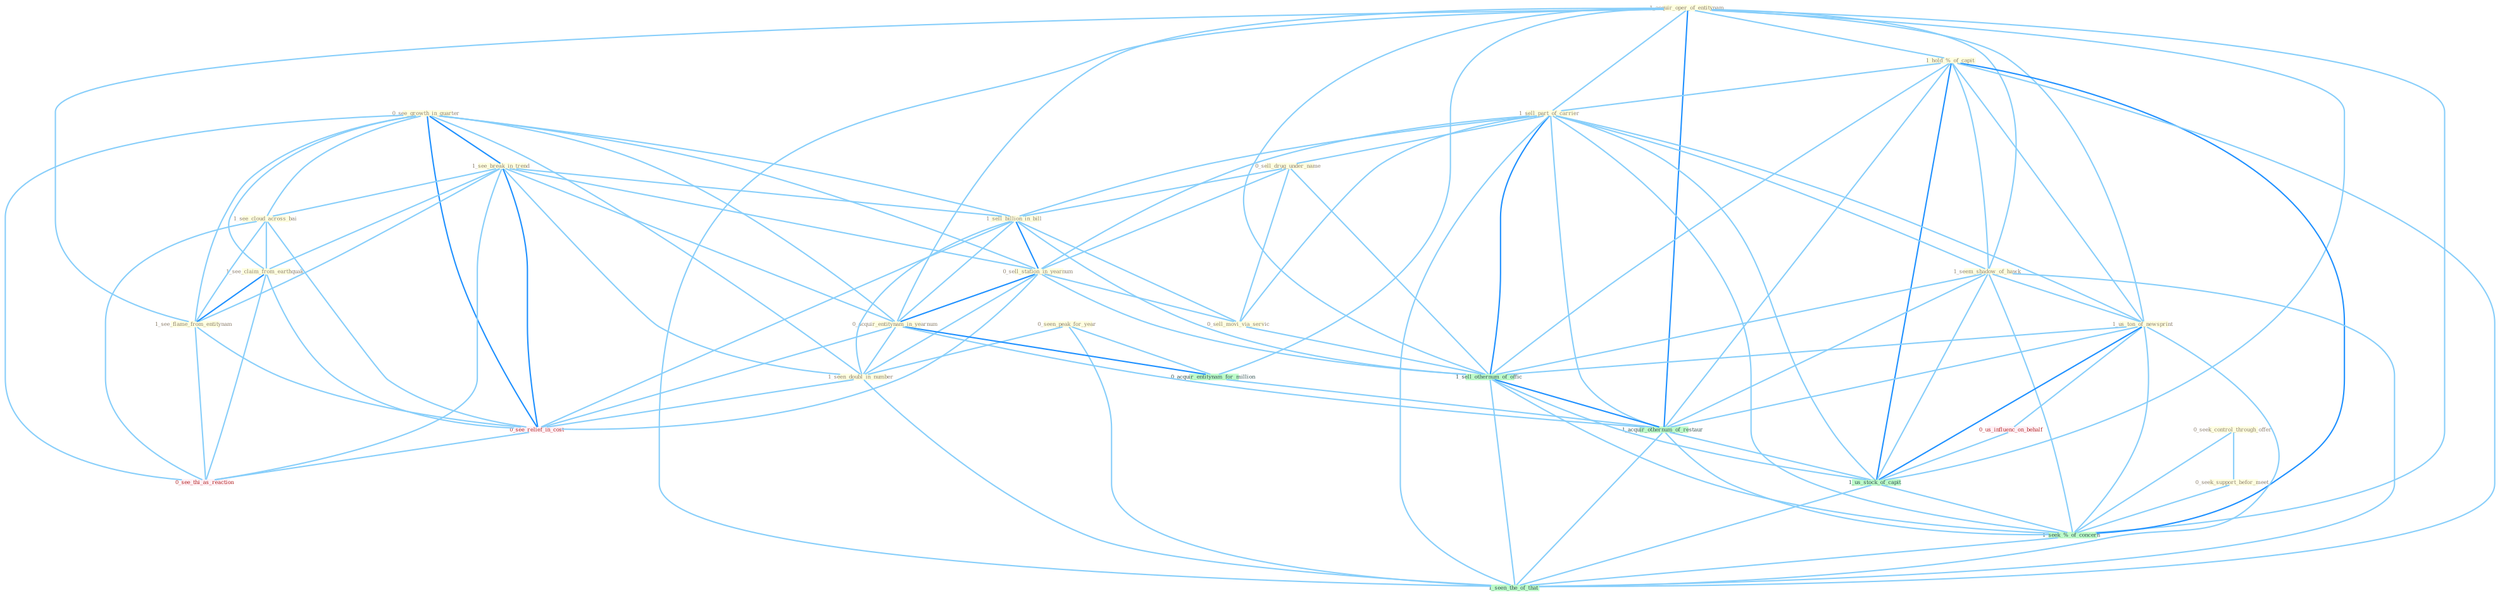 Graph G{ 
    node
    [shape=polygon,style=filled,width=.5,height=.06,color="#BDFCC9",fixedsize=true,fontsize=4,
    fontcolor="#2f4f4f"];
    {node
    [color="#ffffe0", fontcolor="#8b7d6b"] "1_acquir_oper_of_entitynam " "1_hold_%_of_capit " "1_sell_part_of_carrier " "0_sell_drug_under_name " "0_see_growth_in_quarter " "1_see_break_in_trend " "1_see_cloud_across_bai " "0_seek_control_through_offer " "0_seek_support_befor_meet " "1_sell_billion_in_bill " "0_seen_peak_for_year " "1_see_claim_from_earthquak " "0_sell_station_in_yearnum " "0_acquir_entitynam_in_yearnum " "1_seen_doubl_in_number " "1_seem_shadow_of_hawk " "1_see_flame_from_entitynam " "0_sell_movi_via_servic " "1_us_ton_of_newsprint "}
{node [color="#fff0f5", fontcolor="#b22222"] "0_us_influenc_on_behalf " "0_see_relief_in_cost " "0_see_thi_as_reaction "}
edge [color="#B0E2FF"];

	"1_acquir_oper_of_entitynam " -- "1_hold_%_of_capit " [w="1", color="#87cefa" ];
	"1_acquir_oper_of_entitynam " -- "1_sell_part_of_carrier " [w="1", color="#87cefa" ];
	"1_acquir_oper_of_entitynam " -- "0_acquir_entitynam_in_yearnum " [w="1", color="#87cefa" ];
	"1_acquir_oper_of_entitynam " -- "1_seem_shadow_of_hawk " [w="1", color="#87cefa" ];
	"1_acquir_oper_of_entitynam " -- "1_see_flame_from_entitynam " [w="1", color="#87cefa" ];
	"1_acquir_oper_of_entitynam " -- "1_us_ton_of_newsprint " [w="1", color="#87cefa" ];
	"1_acquir_oper_of_entitynam " -- "0_acquir_entitynam_for_million " [w="1", color="#87cefa" ];
	"1_acquir_oper_of_entitynam " -- "1_sell_othernum_of_offic " [w="1", color="#87cefa" ];
	"1_acquir_oper_of_entitynam " -- "1_acquir_othernum_of_restaur " [w="2", color="#1e90ff" , len=0.8];
	"1_acquir_oper_of_entitynam " -- "1_us_stock_of_capit " [w="1", color="#87cefa" ];
	"1_acquir_oper_of_entitynam " -- "1_seek_%_of_concern " [w="1", color="#87cefa" ];
	"1_acquir_oper_of_entitynam " -- "1_seen_the_of_that " [w="1", color="#87cefa" ];
	"1_hold_%_of_capit " -- "1_sell_part_of_carrier " [w="1", color="#87cefa" ];
	"1_hold_%_of_capit " -- "1_seem_shadow_of_hawk " [w="1", color="#87cefa" ];
	"1_hold_%_of_capit " -- "1_us_ton_of_newsprint " [w="1", color="#87cefa" ];
	"1_hold_%_of_capit " -- "1_sell_othernum_of_offic " [w="1", color="#87cefa" ];
	"1_hold_%_of_capit " -- "1_acquir_othernum_of_restaur " [w="1", color="#87cefa" ];
	"1_hold_%_of_capit " -- "1_us_stock_of_capit " [w="2", color="#1e90ff" , len=0.8];
	"1_hold_%_of_capit " -- "1_seek_%_of_concern " [w="2", color="#1e90ff" , len=0.8];
	"1_hold_%_of_capit " -- "1_seen_the_of_that " [w="1", color="#87cefa" ];
	"1_sell_part_of_carrier " -- "0_sell_drug_under_name " [w="1", color="#87cefa" ];
	"1_sell_part_of_carrier " -- "1_sell_billion_in_bill " [w="1", color="#87cefa" ];
	"1_sell_part_of_carrier " -- "0_sell_station_in_yearnum " [w="1", color="#87cefa" ];
	"1_sell_part_of_carrier " -- "1_seem_shadow_of_hawk " [w="1", color="#87cefa" ];
	"1_sell_part_of_carrier " -- "0_sell_movi_via_servic " [w="1", color="#87cefa" ];
	"1_sell_part_of_carrier " -- "1_us_ton_of_newsprint " [w="1", color="#87cefa" ];
	"1_sell_part_of_carrier " -- "1_sell_othernum_of_offic " [w="2", color="#1e90ff" , len=0.8];
	"1_sell_part_of_carrier " -- "1_acquir_othernum_of_restaur " [w="1", color="#87cefa" ];
	"1_sell_part_of_carrier " -- "1_us_stock_of_capit " [w="1", color="#87cefa" ];
	"1_sell_part_of_carrier " -- "1_seek_%_of_concern " [w="1", color="#87cefa" ];
	"1_sell_part_of_carrier " -- "1_seen_the_of_that " [w="1", color="#87cefa" ];
	"0_sell_drug_under_name " -- "1_sell_billion_in_bill " [w="1", color="#87cefa" ];
	"0_sell_drug_under_name " -- "0_sell_station_in_yearnum " [w="1", color="#87cefa" ];
	"0_sell_drug_under_name " -- "0_sell_movi_via_servic " [w="1", color="#87cefa" ];
	"0_sell_drug_under_name " -- "1_sell_othernum_of_offic " [w="1", color="#87cefa" ];
	"0_see_growth_in_quarter " -- "1_see_break_in_trend " [w="2", color="#1e90ff" , len=0.8];
	"0_see_growth_in_quarter " -- "1_see_cloud_across_bai " [w="1", color="#87cefa" ];
	"0_see_growth_in_quarter " -- "1_sell_billion_in_bill " [w="1", color="#87cefa" ];
	"0_see_growth_in_quarter " -- "1_see_claim_from_earthquak " [w="1", color="#87cefa" ];
	"0_see_growth_in_quarter " -- "0_sell_station_in_yearnum " [w="1", color="#87cefa" ];
	"0_see_growth_in_quarter " -- "0_acquir_entitynam_in_yearnum " [w="1", color="#87cefa" ];
	"0_see_growth_in_quarter " -- "1_seen_doubl_in_number " [w="1", color="#87cefa" ];
	"0_see_growth_in_quarter " -- "1_see_flame_from_entitynam " [w="1", color="#87cefa" ];
	"0_see_growth_in_quarter " -- "0_see_relief_in_cost " [w="2", color="#1e90ff" , len=0.8];
	"0_see_growth_in_quarter " -- "0_see_thi_as_reaction " [w="1", color="#87cefa" ];
	"1_see_break_in_trend " -- "1_see_cloud_across_bai " [w="1", color="#87cefa" ];
	"1_see_break_in_trend " -- "1_sell_billion_in_bill " [w="1", color="#87cefa" ];
	"1_see_break_in_trend " -- "1_see_claim_from_earthquak " [w="1", color="#87cefa" ];
	"1_see_break_in_trend " -- "0_sell_station_in_yearnum " [w="1", color="#87cefa" ];
	"1_see_break_in_trend " -- "0_acquir_entitynam_in_yearnum " [w="1", color="#87cefa" ];
	"1_see_break_in_trend " -- "1_seen_doubl_in_number " [w="1", color="#87cefa" ];
	"1_see_break_in_trend " -- "1_see_flame_from_entitynam " [w="1", color="#87cefa" ];
	"1_see_break_in_trend " -- "0_see_relief_in_cost " [w="2", color="#1e90ff" , len=0.8];
	"1_see_break_in_trend " -- "0_see_thi_as_reaction " [w="1", color="#87cefa" ];
	"1_see_cloud_across_bai " -- "1_see_claim_from_earthquak " [w="1", color="#87cefa" ];
	"1_see_cloud_across_bai " -- "1_see_flame_from_entitynam " [w="1", color="#87cefa" ];
	"1_see_cloud_across_bai " -- "0_see_relief_in_cost " [w="1", color="#87cefa" ];
	"1_see_cloud_across_bai " -- "0_see_thi_as_reaction " [w="1", color="#87cefa" ];
	"0_seek_control_through_offer " -- "0_seek_support_befor_meet " [w="1", color="#87cefa" ];
	"0_seek_control_through_offer " -- "1_seek_%_of_concern " [w="1", color="#87cefa" ];
	"0_seek_support_befor_meet " -- "1_seek_%_of_concern " [w="1", color="#87cefa" ];
	"1_sell_billion_in_bill " -- "0_sell_station_in_yearnum " [w="2", color="#1e90ff" , len=0.8];
	"1_sell_billion_in_bill " -- "0_acquir_entitynam_in_yearnum " [w="1", color="#87cefa" ];
	"1_sell_billion_in_bill " -- "1_seen_doubl_in_number " [w="1", color="#87cefa" ];
	"1_sell_billion_in_bill " -- "0_sell_movi_via_servic " [w="1", color="#87cefa" ];
	"1_sell_billion_in_bill " -- "1_sell_othernum_of_offic " [w="1", color="#87cefa" ];
	"1_sell_billion_in_bill " -- "0_see_relief_in_cost " [w="1", color="#87cefa" ];
	"0_seen_peak_for_year " -- "1_seen_doubl_in_number " [w="1", color="#87cefa" ];
	"0_seen_peak_for_year " -- "0_acquir_entitynam_for_million " [w="1", color="#87cefa" ];
	"0_seen_peak_for_year " -- "1_seen_the_of_that " [w="1", color="#87cefa" ];
	"1_see_claim_from_earthquak " -- "1_see_flame_from_entitynam " [w="2", color="#1e90ff" , len=0.8];
	"1_see_claim_from_earthquak " -- "0_see_relief_in_cost " [w="1", color="#87cefa" ];
	"1_see_claim_from_earthquak " -- "0_see_thi_as_reaction " [w="1", color="#87cefa" ];
	"0_sell_station_in_yearnum " -- "0_acquir_entitynam_in_yearnum " [w="2", color="#1e90ff" , len=0.8];
	"0_sell_station_in_yearnum " -- "1_seen_doubl_in_number " [w="1", color="#87cefa" ];
	"0_sell_station_in_yearnum " -- "0_sell_movi_via_servic " [w="1", color="#87cefa" ];
	"0_sell_station_in_yearnum " -- "1_sell_othernum_of_offic " [w="1", color="#87cefa" ];
	"0_sell_station_in_yearnum " -- "0_see_relief_in_cost " [w="1", color="#87cefa" ];
	"0_acquir_entitynam_in_yearnum " -- "1_seen_doubl_in_number " [w="1", color="#87cefa" ];
	"0_acquir_entitynam_in_yearnum " -- "0_acquir_entitynam_for_million " [w="2", color="#1e90ff" , len=0.8];
	"0_acquir_entitynam_in_yearnum " -- "0_see_relief_in_cost " [w="1", color="#87cefa" ];
	"0_acquir_entitynam_in_yearnum " -- "1_acquir_othernum_of_restaur " [w="1", color="#87cefa" ];
	"1_seen_doubl_in_number " -- "0_see_relief_in_cost " [w="1", color="#87cefa" ];
	"1_seen_doubl_in_number " -- "1_seen_the_of_that " [w="1", color="#87cefa" ];
	"1_seem_shadow_of_hawk " -- "1_us_ton_of_newsprint " [w="1", color="#87cefa" ];
	"1_seem_shadow_of_hawk " -- "1_sell_othernum_of_offic " [w="1", color="#87cefa" ];
	"1_seem_shadow_of_hawk " -- "1_acquir_othernum_of_restaur " [w="1", color="#87cefa" ];
	"1_seem_shadow_of_hawk " -- "1_us_stock_of_capit " [w="1", color="#87cefa" ];
	"1_seem_shadow_of_hawk " -- "1_seek_%_of_concern " [w="1", color="#87cefa" ];
	"1_seem_shadow_of_hawk " -- "1_seen_the_of_that " [w="1", color="#87cefa" ];
	"1_see_flame_from_entitynam " -- "0_see_relief_in_cost " [w="1", color="#87cefa" ];
	"1_see_flame_from_entitynam " -- "0_see_thi_as_reaction " [w="1", color="#87cefa" ];
	"0_sell_movi_via_servic " -- "1_sell_othernum_of_offic " [w="1", color="#87cefa" ];
	"1_us_ton_of_newsprint " -- "1_sell_othernum_of_offic " [w="1", color="#87cefa" ];
	"1_us_ton_of_newsprint " -- "0_us_influenc_on_behalf " [w="1", color="#87cefa" ];
	"1_us_ton_of_newsprint " -- "1_acquir_othernum_of_restaur " [w="1", color="#87cefa" ];
	"1_us_ton_of_newsprint " -- "1_us_stock_of_capit " [w="2", color="#1e90ff" , len=0.8];
	"1_us_ton_of_newsprint " -- "1_seek_%_of_concern " [w="1", color="#87cefa" ];
	"1_us_ton_of_newsprint " -- "1_seen_the_of_that " [w="1", color="#87cefa" ];
	"0_acquir_entitynam_for_million " -- "1_acquir_othernum_of_restaur " [w="1", color="#87cefa" ];
	"1_sell_othernum_of_offic " -- "1_acquir_othernum_of_restaur " [w="2", color="#1e90ff" , len=0.8];
	"1_sell_othernum_of_offic " -- "1_us_stock_of_capit " [w="1", color="#87cefa" ];
	"1_sell_othernum_of_offic " -- "1_seek_%_of_concern " [w="1", color="#87cefa" ];
	"1_sell_othernum_of_offic " -- "1_seen_the_of_that " [w="1", color="#87cefa" ];
	"0_us_influenc_on_behalf " -- "1_us_stock_of_capit " [w="1", color="#87cefa" ];
	"0_see_relief_in_cost " -- "0_see_thi_as_reaction " [w="1", color="#87cefa" ];
	"1_acquir_othernum_of_restaur " -- "1_us_stock_of_capit " [w="1", color="#87cefa" ];
	"1_acquir_othernum_of_restaur " -- "1_seek_%_of_concern " [w="1", color="#87cefa" ];
	"1_acquir_othernum_of_restaur " -- "1_seen_the_of_that " [w="1", color="#87cefa" ];
	"1_us_stock_of_capit " -- "1_seek_%_of_concern " [w="1", color="#87cefa" ];
	"1_us_stock_of_capit " -- "1_seen_the_of_that " [w="1", color="#87cefa" ];
	"1_seek_%_of_concern " -- "1_seen_the_of_that " [w="1", color="#87cefa" ];
}